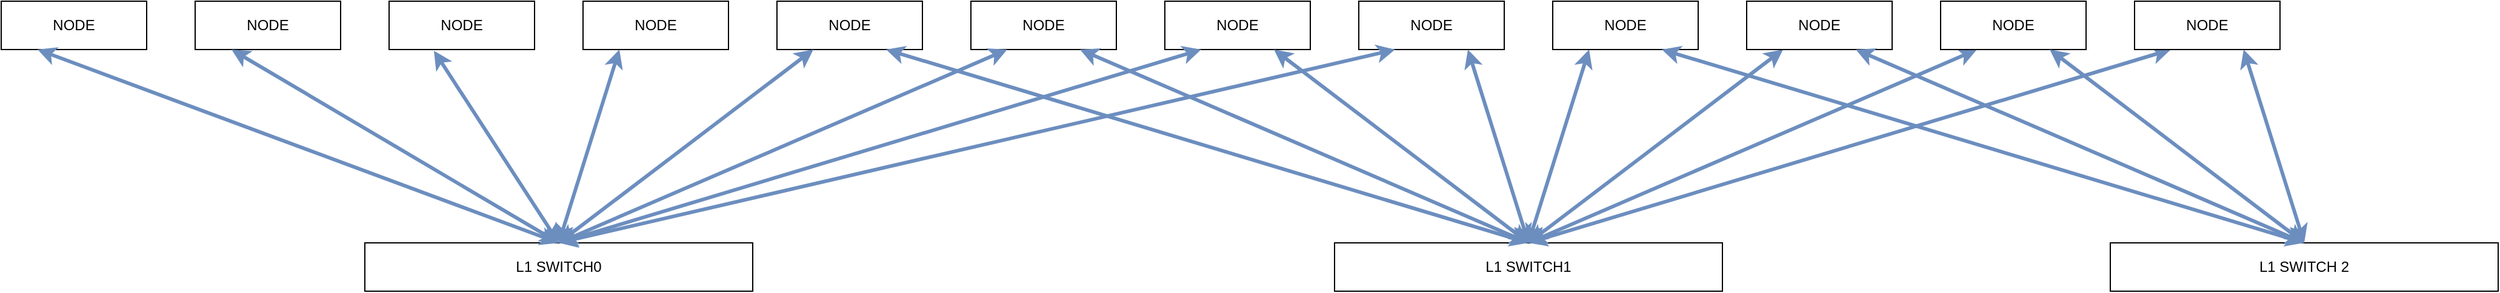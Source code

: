 <mxfile version="21.3.7" type="github">
  <diagram name="Page-1" id="m_YLYHsO3QayRjd9BOhN">
    <mxGraphModel dx="1841" dy="-65" grid="1" gridSize="10" guides="1" tooltips="1" connect="1" arrows="1" fold="1" page="1" pageScale="1" pageWidth="850" pageHeight="1100" math="0" shadow="0">
      <root>
        <mxCell id="0" />
        <mxCell id="1" parent="0" />
        <mxCell id="YJN8-YzmAyQ4nidcpB6E-1" value="NODE" style="rounded=0;whiteSpace=wrap;html=1;" vertex="1" parent="1">
          <mxGeometry x="360" y="1160" width="120" height="40" as="geometry" />
        </mxCell>
        <mxCell id="YJN8-YzmAyQ4nidcpB6E-2" value="NODE" style="rounded=0;whiteSpace=wrap;html=1;" vertex="1" parent="1">
          <mxGeometry x="520" y="1160" width="120" height="40" as="geometry" />
        </mxCell>
        <mxCell id="YJN8-YzmAyQ4nidcpB6E-3" value="NODE" style="rounded=0;whiteSpace=wrap;html=1;" vertex="1" parent="1">
          <mxGeometry x="680" y="1160" width="120" height="40" as="geometry" />
        </mxCell>
        <mxCell id="YJN8-YzmAyQ4nidcpB6E-4" value="NODE" style="rounded=0;whiteSpace=wrap;html=1;" vertex="1" parent="1">
          <mxGeometry x="840" y="1160" width="120" height="40" as="geometry" />
        </mxCell>
        <mxCell id="YJN8-YzmAyQ4nidcpB6E-5" value="NODE" style="rounded=0;whiteSpace=wrap;html=1;" vertex="1" parent="1">
          <mxGeometry x="1000" y="1160" width="120" height="40" as="geometry" />
        </mxCell>
        <mxCell id="YJN8-YzmAyQ4nidcpB6E-6" value="L1 SWITCH0" style="rounded=0;whiteSpace=wrap;html=1;" vertex="1" parent="1">
          <mxGeometry x="340" y="1360" width="320" height="40" as="geometry" />
        </mxCell>
        <mxCell id="YJN8-YzmAyQ4nidcpB6E-7" value="L1 SWITCH1" style="rounded=0;whiteSpace=wrap;html=1;" vertex="1" parent="1">
          <mxGeometry x="1140" y="1360" width="320" height="40" as="geometry" />
        </mxCell>
        <mxCell id="YJN8-YzmAyQ4nidcpB6E-8" value="" style="endArrow=classic;startArrow=classic;html=1;rounded=0;entryX=0.308;entryY=1.025;entryDx=0;entryDy=0;entryPerimeter=0;exitX=0.5;exitY=0;exitDx=0;exitDy=0;fillColor=#dae8fc;strokeColor=#6c8ebf;strokeWidth=3;" edge="1" parent="1" source="YJN8-YzmAyQ4nidcpB6E-6" target="YJN8-YzmAyQ4nidcpB6E-1">
          <mxGeometry width="50" height="50" relative="1" as="geometry">
            <mxPoint x="720" y="1690" as="sourcePoint" />
            <mxPoint x="770" y="1640" as="targetPoint" />
          </mxGeometry>
        </mxCell>
        <mxCell id="YJN8-YzmAyQ4nidcpB6E-9" value="" style="endArrow=classic;startArrow=classic;html=1;rounded=0;entryX=0.25;entryY=1;entryDx=0;entryDy=0;exitX=0.5;exitY=0;exitDx=0;exitDy=0;fillColor=#dae8fc;strokeColor=#6c8ebf;strokeWidth=3;" edge="1" parent="1" source="YJN8-YzmAyQ4nidcpB6E-7" target="YJN8-YzmAyQ4nidcpB6E-29">
          <mxGeometry width="50" height="50" relative="1" as="geometry">
            <mxPoint x="470" y="1290" as="sourcePoint" />
            <mxPoint x="407" y="1211" as="targetPoint" />
          </mxGeometry>
        </mxCell>
        <mxCell id="YJN8-YzmAyQ4nidcpB6E-10" value="" style="endArrow=classic;startArrow=classic;html=1;rounded=0;entryX=0.25;entryY=1;entryDx=0;entryDy=0;exitX=0.5;exitY=0;exitDx=0;exitDy=0;fillColor=#dae8fc;strokeColor=#6c8ebf;strokeWidth=3;" edge="1" parent="1" source="YJN8-YzmAyQ4nidcpB6E-6" target="YJN8-YzmAyQ4nidcpB6E-2">
          <mxGeometry width="50" height="50" relative="1" as="geometry">
            <mxPoint x="839" y="1289" as="sourcePoint" />
            <mxPoint x="460" y="1210" as="targetPoint" />
          </mxGeometry>
        </mxCell>
        <mxCell id="YJN8-YzmAyQ4nidcpB6E-11" value="" style="endArrow=classic;startArrow=classic;html=1;rounded=0;entryX=0.25;entryY=1;entryDx=0;entryDy=0;exitX=0.5;exitY=0;exitDx=0;exitDy=0;fillColor=#dae8fc;strokeColor=#6c8ebf;strokeWidth=3;" edge="1" parent="1" source="YJN8-YzmAyQ4nidcpB6E-7" target="YJN8-YzmAyQ4nidcpB6E-28">
          <mxGeometry width="50" height="50" relative="1" as="geometry">
            <mxPoint x="839" y="1289" as="sourcePoint" />
            <mxPoint x="460" y="1210" as="targetPoint" />
          </mxGeometry>
        </mxCell>
        <mxCell id="YJN8-YzmAyQ4nidcpB6E-12" value="" style="endArrow=classic;startArrow=classic;html=1;rounded=0;entryX=0.25;entryY=1;entryDx=0;entryDy=0;exitX=0.5;exitY=0;exitDx=0;exitDy=0;fillColor=#dae8fc;strokeColor=#6c8ebf;strokeWidth=3;" edge="1" parent="1" source="YJN8-YzmAyQ4nidcpB6E-6" target="YJN8-YzmAyQ4nidcpB6E-3">
          <mxGeometry width="50" height="50" relative="1" as="geometry">
            <mxPoint x="870" y="1290" as="sourcePoint" />
            <mxPoint x="460" y="1210" as="targetPoint" />
          </mxGeometry>
        </mxCell>
        <mxCell id="YJN8-YzmAyQ4nidcpB6E-13" value="" style="endArrow=classic;startArrow=classic;html=1;rounded=0;entryX=0.25;entryY=1;entryDx=0;entryDy=0;exitX=0.5;exitY=0;exitDx=0;exitDy=0;fillColor=#dae8fc;strokeColor=#6c8ebf;strokeWidth=3;" edge="1" parent="1" source="YJN8-YzmAyQ4nidcpB6E-7" target="YJN8-YzmAyQ4nidcpB6E-27">
          <mxGeometry width="50" height="50" relative="1" as="geometry">
            <mxPoint x="870" y="1290" as="sourcePoint" />
            <mxPoint x="460" y="1210" as="targetPoint" />
          </mxGeometry>
        </mxCell>
        <mxCell id="YJN8-YzmAyQ4nidcpB6E-14" value="" style="endArrow=classic;startArrow=classic;html=1;rounded=0;entryX=0.25;entryY=1;entryDx=0;entryDy=0;exitX=0.5;exitY=0;exitDx=0;exitDy=0;fillColor=#dae8fc;strokeColor=#6c8ebf;strokeWidth=3;" edge="1" parent="1" source="YJN8-YzmAyQ4nidcpB6E-6" target="YJN8-YzmAyQ4nidcpB6E-4">
          <mxGeometry width="50" height="50" relative="1" as="geometry">
            <mxPoint x="870" y="1290" as="sourcePoint" />
            <mxPoint x="620" y="1210" as="targetPoint" />
          </mxGeometry>
        </mxCell>
        <mxCell id="YJN8-YzmAyQ4nidcpB6E-15" value="" style="endArrow=classic;startArrow=classic;html=1;rounded=0;entryX=0.25;entryY=1;entryDx=0;entryDy=0;fillColor=#dae8fc;strokeColor=#6c8ebf;strokeWidth=3;exitX=0.5;exitY=0;exitDx=0;exitDy=0;" edge="1" parent="1" source="YJN8-YzmAyQ4nidcpB6E-6" target="YJN8-YzmAyQ4nidcpB6E-5">
          <mxGeometry width="50" height="50" relative="1" as="geometry">
            <mxPoint x="620" y="1280" as="sourcePoint" />
            <mxPoint x="880" y="1210" as="targetPoint" />
          </mxGeometry>
        </mxCell>
        <mxCell id="YJN8-YzmAyQ4nidcpB6E-16" value="" style="endArrow=classic;startArrow=classic;html=1;rounded=0;entryX=0.75;entryY=1;entryDx=0;entryDy=0;exitX=0.5;exitY=0;exitDx=0;exitDy=0;fillColor=#dae8fc;strokeColor=#6c8ebf;strokeWidth=3;" edge="1" parent="1" source="YJN8-YzmAyQ4nidcpB6E-7" target="YJN8-YzmAyQ4nidcpB6E-4">
          <mxGeometry width="50" height="50" relative="1" as="geometry">
            <mxPoint x="950" y="1290" as="sourcePoint" />
            <mxPoint x="780" y="1210" as="targetPoint" />
          </mxGeometry>
        </mxCell>
        <mxCell id="YJN8-YzmAyQ4nidcpB6E-17" value="" style="endArrow=classic;startArrow=classic;html=1;rounded=0;entryX=0.75;entryY=1;entryDx=0;entryDy=0;exitX=0.5;exitY=0;exitDx=0;exitDy=0;fillColor=#dae8fc;strokeColor=#6c8ebf;strokeWidth=3;" edge="1" parent="1" source="YJN8-YzmAyQ4nidcpB6E-7" target="YJN8-YzmAyQ4nidcpB6E-5">
          <mxGeometry width="50" height="50" relative="1" as="geometry">
            <mxPoint x="1030" y="1290" as="sourcePoint" />
            <mxPoint x="940" y="1210" as="targetPoint" />
          </mxGeometry>
        </mxCell>
        <mxCell id="YJN8-YzmAyQ4nidcpB6E-18" value="NODE" style="rounded=0;whiteSpace=wrap;html=1;" vertex="1" parent="1">
          <mxGeometry x="1160" y="1160" width="120" height="40" as="geometry" />
        </mxCell>
        <mxCell id="YJN8-YzmAyQ4nidcpB6E-19" value="NODE" style="rounded=0;whiteSpace=wrap;html=1;" vertex="1" parent="1">
          <mxGeometry x="200" y="1160" width="120" height="40" as="geometry" />
        </mxCell>
        <mxCell id="YJN8-YzmAyQ4nidcpB6E-20" value="" style="endArrow=classic;startArrow=classic;html=1;rounded=0;entryX=0.25;entryY=1;entryDx=0;entryDy=0;exitX=0.5;exitY=0;exitDx=0;exitDy=0;fillColor=#dae8fc;strokeColor=#6c8ebf;strokeWidth=3;" edge="1" parent="1" source="YJN8-YzmAyQ4nidcpB6E-6" target="YJN8-YzmAyQ4nidcpB6E-19">
          <mxGeometry width="50" height="50" relative="1" as="geometry">
            <mxPoint x="550" y="1370" as="sourcePoint" />
            <mxPoint x="407" y="1211" as="targetPoint" />
          </mxGeometry>
        </mxCell>
        <mxCell id="YJN8-YzmAyQ4nidcpB6E-21" value="" style="endArrow=classic;startArrow=classic;html=1;rounded=0;entryX=0.25;entryY=1;entryDx=0;entryDy=0;exitX=0.5;exitY=0;exitDx=0;exitDy=0;fillColor=#dae8fc;strokeColor=#6c8ebf;strokeWidth=3;" edge="1" parent="1" source="YJN8-YzmAyQ4nidcpB6E-7" target="YJN8-YzmAyQ4nidcpB6E-30">
          <mxGeometry width="50" height="50" relative="1" as="geometry">
            <mxPoint x="550" y="1370" as="sourcePoint" />
            <mxPoint x="407" y="1211" as="targetPoint" />
          </mxGeometry>
        </mxCell>
        <mxCell id="YJN8-YzmAyQ4nidcpB6E-22" value="" style="endArrow=classic;startArrow=classic;html=1;rounded=0;entryX=0.25;entryY=1;entryDx=0;entryDy=0;exitX=0.5;exitY=0;exitDx=0;exitDy=0;fillColor=#dae8fc;strokeColor=#6c8ebf;strokeWidth=3;" edge="1" parent="1" source="YJN8-YzmAyQ4nidcpB6E-6" target="YJN8-YzmAyQ4nidcpB6E-18">
          <mxGeometry width="50" height="50" relative="1" as="geometry">
            <mxPoint x="950" y="1370" as="sourcePoint" />
            <mxPoint x="300" y="1210" as="targetPoint" />
          </mxGeometry>
        </mxCell>
        <mxCell id="YJN8-YzmAyQ4nidcpB6E-23" value="" style="endArrow=classic;startArrow=classic;html=1;rounded=0;entryX=0.75;entryY=1;entryDx=0;entryDy=0;exitX=0.5;exitY=0;exitDx=0;exitDy=0;fillColor=#dae8fc;strokeColor=#6c8ebf;strokeWidth=3;" edge="1" parent="1" source="YJN8-YzmAyQ4nidcpB6E-7" target="YJN8-YzmAyQ4nidcpB6E-18">
          <mxGeometry width="50" height="50" relative="1" as="geometry">
            <mxPoint x="550" y="1370" as="sourcePoint" />
            <mxPoint x="1200" y="1210" as="targetPoint" />
          </mxGeometry>
        </mxCell>
        <mxCell id="YJN8-YzmAyQ4nidcpB6E-24" value="NODE" style="rounded=0;whiteSpace=wrap;html=1;" vertex="1" parent="1">
          <mxGeometry x="40" y="1160" width="120" height="40" as="geometry" />
        </mxCell>
        <mxCell id="YJN8-YzmAyQ4nidcpB6E-25" value="" style="endArrow=classic;startArrow=classic;html=1;rounded=0;entryX=0.25;entryY=1;entryDx=0;entryDy=0;fillColor=#dae8fc;strokeColor=#6c8ebf;strokeWidth=3;exitX=0.5;exitY=0;exitDx=0;exitDy=0;" edge="1" parent="1" source="YJN8-YzmAyQ4nidcpB6E-6" target="YJN8-YzmAyQ4nidcpB6E-24">
          <mxGeometry width="50" height="50" relative="1" as="geometry">
            <mxPoint x="540" y="1360" as="sourcePoint" />
            <mxPoint x="240" y="1210" as="targetPoint" />
          </mxGeometry>
        </mxCell>
        <mxCell id="YJN8-YzmAyQ4nidcpB6E-26" value="" style="endArrow=classic;startArrow=classic;html=1;rounded=0;entryX=0.75;entryY=1;entryDx=0;entryDy=0;fillColor=#dae8fc;strokeColor=#6c8ebf;strokeWidth=3;exitX=0.5;exitY=0;exitDx=0;exitDy=0;" edge="1" parent="1" source="YJN8-YzmAyQ4nidcpB6E-7" target="YJN8-YzmAyQ4nidcpB6E-3">
          <mxGeometry width="50" height="50" relative="1" as="geometry">
            <mxPoint x="550" y="1370" as="sourcePoint" />
            <mxPoint x="80" y="1210" as="targetPoint" />
          </mxGeometry>
        </mxCell>
        <mxCell id="YJN8-YzmAyQ4nidcpB6E-27" value="NODE" style="rounded=0;whiteSpace=wrap;html=1;" vertex="1" parent="1">
          <mxGeometry x="1320" y="1160" width="120" height="40" as="geometry" />
        </mxCell>
        <mxCell id="YJN8-YzmAyQ4nidcpB6E-28" value="NODE" style="rounded=0;whiteSpace=wrap;html=1;" vertex="1" parent="1">
          <mxGeometry x="1480" y="1160" width="120" height="40" as="geometry" />
        </mxCell>
        <mxCell id="YJN8-YzmAyQ4nidcpB6E-29" value="NODE" style="rounded=0;whiteSpace=wrap;html=1;" vertex="1" parent="1">
          <mxGeometry x="1640" y="1160" width="120" height="40" as="geometry" />
        </mxCell>
        <mxCell id="YJN8-YzmAyQ4nidcpB6E-30" value="NODE" style="rounded=0;whiteSpace=wrap;html=1;" vertex="1" parent="1">
          <mxGeometry x="1800" y="1160" width="120" height="40" as="geometry" />
        </mxCell>
        <mxCell id="YJN8-YzmAyQ4nidcpB6E-31" value="L1 SWITCH 2" style="rounded=0;whiteSpace=wrap;html=1;" vertex="1" parent="1">
          <mxGeometry x="1780" y="1360" width="320" height="40" as="geometry" />
        </mxCell>
        <mxCell id="YJN8-YzmAyQ4nidcpB6E-32" value="" style="endArrow=classic;startArrow=classic;html=1;rounded=0;entryX=0.75;entryY=1;entryDx=0;entryDy=0;exitX=0.5;exitY=0;exitDx=0;exitDy=0;fillColor=#dae8fc;strokeColor=#6c8ebf;strokeWidth=3;" edge="1" parent="1" source="YJN8-YzmAyQ4nidcpB6E-31" target="YJN8-YzmAyQ4nidcpB6E-27">
          <mxGeometry width="50" height="50" relative="1" as="geometry">
            <mxPoint x="1310" y="1370" as="sourcePoint" />
            <mxPoint x="1360" y="1210" as="targetPoint" />
          </mxGeometry>
        </mxCell>
        <mxCell id="YJN8-YzmAyQ4nidcpB6E-33" value="" style="endArrow=classic;startArrow=classic;html=1;rounded=0;entryX=0.75;entryY=1;entryDx=0;entryDy=0;exitX=0.5;exitY=0;exitDx=0;exitDy=0;fillColor=#dae8fc;strokeColor=#6c8ebf;strokeWidth=3;" edge="1" parent="1" source="YJN8-YzmAyQ4nidcpB6E-31" target="YJN8-YzmAyQ4nidcpB6E-28">
          <mxGeometry width="50" height="50" relative="1" as="geometry">
            <mxPoint x="1870" y="1370" as="sourcePoint" />
            <mxPoint x="1420" y="1210" as="targetPoint" />
          </mxGeometry>
        </mxCell>
        <mxCell id="YJN8-YzmAyQ4nidcpB6E-34" value="" style="endArrow=classic;startArrow=classic;html=1;rounded=0;entryX=0.75;entryY=1;entryDx=0;entryDy=0;exitX=0.5;exitY=0;exitDx=0;exitDy=0;fillColor=#dae8fc;strokeColor=#6c8ebf;strokeWidth=3;" edge="1" parent="1" source="YJN8-YzmAyQ4nidcpB6E-31" target="YJN8-YzmAyQ4nidcpB6E-29">
          <mxGeometry width="50" height="50" relative="1" as="geometry">
            <mxPoint x="1950" y="1370" as="sourcePoint" />
            <mxPoint x="1580" y="1210" as="targetPoint" />
          </mxGeometry>
        </mxCell>
        <mxCell id="YJN8-YzmAyQ4nidcpB6E-35" value="" style="endArrow=classic;startArrow=classic;html=1;rounded=0;entryX=0.75;entryY=1;entryDx=0;entryDy=0;fillColor=#dae8fc;strokeColor=#6c8ebf;strokeWidth=3;exitX=0.5;exitY=0;exitDx=0;exitDy=0;" edge="1" parent="1" source="YJN8-YzmAyQ4nidcpB6E-31" target="YJN8-YzmAyQ4nidcpB6E-30">
          <mxGeometry width="50" height="50" relative="1" as="geometry">
            <mxPoint x="1970" y="1340" as="sourcePoint" />
            <mxPoint x="1740" y="1210" as="targetPoint" />
          </mxGeometry>
        </mxCell>
      </root>
    </mxGraphModel>
  </diagram>
</mxfile>
